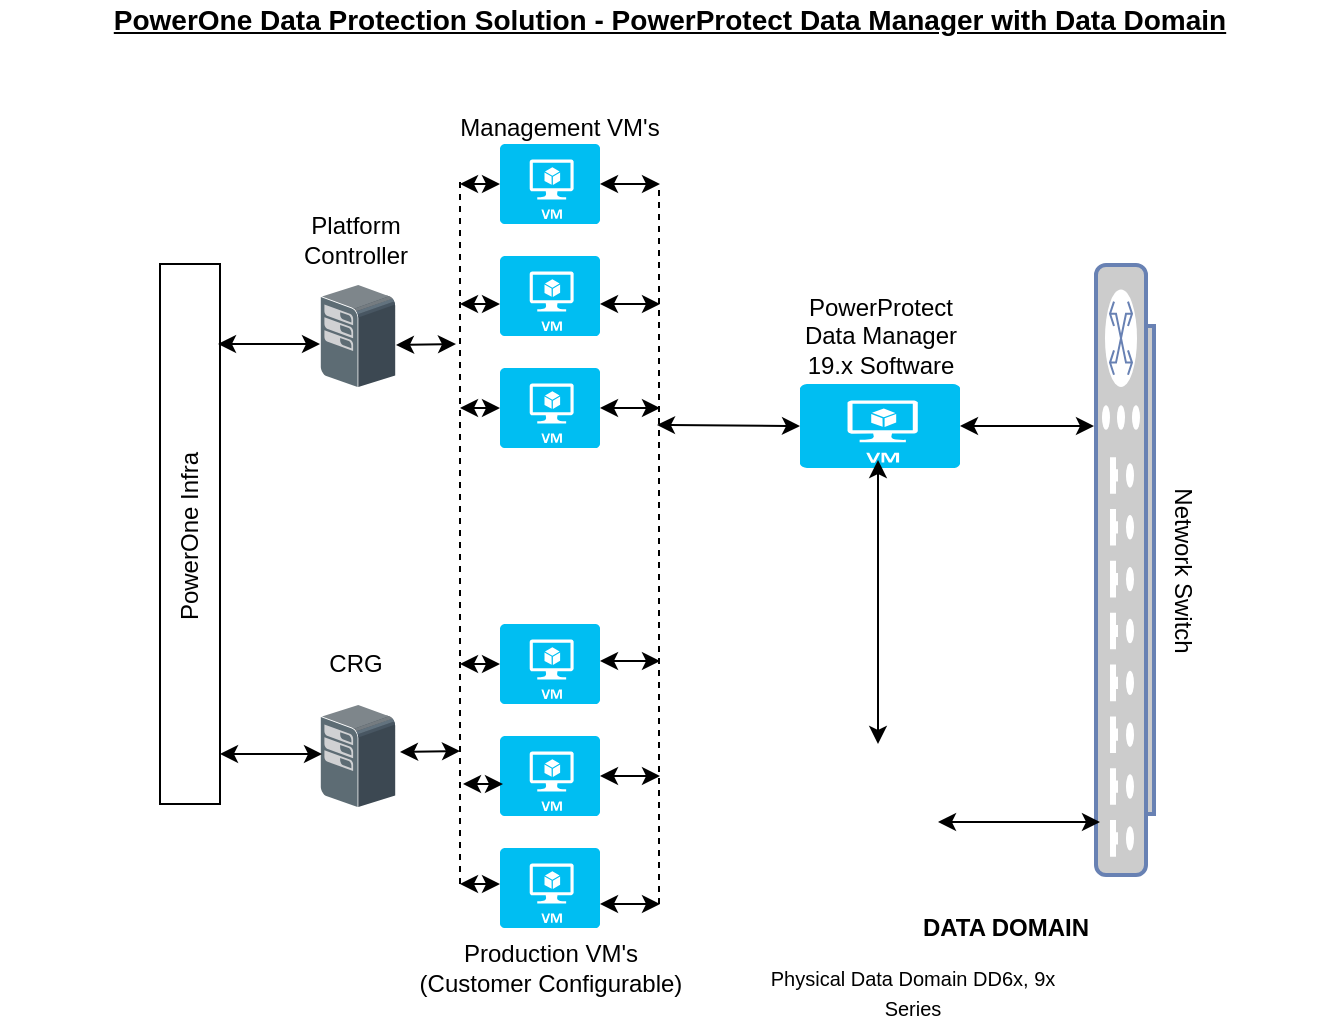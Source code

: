 <mxfile version="12.3.3" type="github" pages="1"><diagram id="-yFMah9nlYu9oXamQMR5" name="Page-1"><mxGraphModel dx="1186" dy="436" grid="1" gridSize="10" guides="1" tooltips="1" connect="1" arrows="1" fold="1" page="1" pageScale="1" pageWidth="850" pageHeight="1100" math="0" shadow="0"><root><mxCell id="0"/><mxCell id="1" parent="0"/><mxCell id="Fzht0V9IAgNViXjdgi31-3" value="" style="shadow=0;dashed=0;html=1;labelPosition=center;verticalLabelPosition=bottom;verticalAlign=top;align=center;outlineConnect=0;shape=mxgraph.veeam.3d.esx_esxi;" vertex="1" parent="1"><mxGeometry x="270" y="382" width="38" height="52" as="geometry"/></mxCell><mxCell id="ZT4xKeRxhwtV3itARGBF-40" value="" style="shape=image;html=1;verticalAlign=top;verticalLabelPosition=bottom;labelBackgroundColor=#ffffff;imageAspect=0;aspect=fixed;image=https://cdn2.iconfinder.com/data/icons/whcompare-isometric-web-hosting-servers/50/server-2-128.png" parent="1" vertex="1"><mxGeometry x="491" y="399" width="110" height="110" as="geometry"/></mxCell><mxCell id="srwLFo3CpR1ze2gh4oJ3-1" value="" style="verticalLabelPosition=bottom;verticalAlign=top;html=1;shape=mxgraph.basic.rect;fillColor2=none;strokeWidth=1;size=20;indent=5;rotation=90;" parent="1" vertex="1"><mxGeometry x="70" y="282" width="270" height="30" as="geometry"/></mxCell><mxCell id="srwLFo3CpR1ze2gh4oJ3-2" value="" style="shadow=0;dashed=0;html=1;labelPosition=center;verticalLabelPosition=bottom;verticalAlign=top;align=center;outlineConnect=0;shape=mxgraph.veeam.3d.esx_esxi;" parent="1" vertex="1"><mxGeometry x="270" y="172" width="38" height="52" as="geometry"/></mxCell><mxCell id="srwLFo3CpR1ze2gh4oJ3-3" value="" style="verticalLabelPosition=bottom;html=1;verticalAlign=top;align=center;strokeColor=none;fillColor=#00BEF2;shape=mxgraph.azure.virtual_machine;" parent="1" vertex="1"><mxGeometry x="360" y="102" width="50" height="40" as="geometry"/></mxCell><mxCell id="srwLFo3CpR1ze2gh4oJ3-4" value="" style="verticalLabelPosition=bottom;html=1;verticalAlign=top;align=center;strokeColor=none;fillColor=#00BEF2;shape=mxgraph.azure.virtual_machine;" parent="1" vertex="1"><mxGeometry x="360" y="214" width="50" height="40" as="geometry"/></mxCell><mxCell id="srwLFo3CpR1ze2gh4oJ3-5" value="Management VM's" style="text;html=1;strokeColor=none;fillColor=none;align=center;verticalAlign=middle;whiteSpace=wrap;rounded=0;rotation=0;" parent="1" vertex="1"><mxGeometry x="325" y="89" width="130" height="10" as="geometry"/></mxCell><mxCell id="srwLFo3CpR1ze2gh4oJ3-6" value="Platform Controller" style="text;html=1;strokeColor=none;fillColor=none;align=center;verticalAlign=middle;whiteSpace=wrap;rounded=0;" parent="1" vertex="1"><mxGeometry x="268" y="140" width="40" height="20" as="geometry"/></mxCell><mxCell id="srwLFo3CpR1ze2gh4oJ3-8" value="" style="verticalLabelPosition=bottom;html=1;verticalAlign=top;align=center;strokeColor=none;fillColor=#00BEF2;shape=mxgraph.azure.virtual_machine;" parent="1" vertex="1"><mxGeometry x="360" y="158" width="50" height="40" as="geometry"/></mxCell><mxCell id="srwLFo3CpR1ze2gh4oJ3-9" value="CRG" style="text;html=1;strokeColor=none;fillColor=none;align=center;verticalAlign=middle;whiteSpace=wrap;rounded=0;" parent="1" vertex="1"><mxGeometry x="268" y="352" width="40" height="20" as="geometry"/></mxCell><mxCell id="srwLFo3CpR1ze2gh4oJ3-10" value="" style="verticalLabelPosition=bottom;html=1;verticalAlign=top;align=center;strokeColor=none;fillColor=#00BEF2;shape=mxgraph.azure.virtual_machine;" parent="1" vertex="1"><mxGeometry x="360" y="342" width="50" height="40" as="geometry"/></mxCell><mxCell id="srwLFo3CpR1ze2gh4oJ3-11" value="" style="verticalLabelPosition=bottom;html=1;verticalAlign=top;align=center;strokeColor=none;fillColor=#00BEF2;shape=mxgraph.azure.virtual_machine;" parent="1" vertex="1"><mxGeometry x="360" y="454" width="50" height="40" as="geometry"/></mxCell><mxCell id="srwLFo3CpR1ze2gh4oJ3-12" value="Production VM's (Customer Configurable)" style="text;html=1;strokeColor=none;fillColor=none;align=center;verticalAlign=middle;whiteSpace=wrap;rounded=0;rotation=0;" parent="1" vertex="1"><mxGeometry x="311.5" y="502" width="147" height="24" as="geometry"/></mxCell><mxCell id="srwLFo3CpR1ze2gh4oJ3-13" value="" style="verticalLabelPosition=bottom;html=1;verticalAlign=top;align=center;strokeColor=none;fillColor=#00BEF2;shape=mxgraph.azure.virtual_machine;" parent="1" vertex="1"><mxGeometry x="360" y="398" width="50" height="40" as="geometry"/></mxCell><mxCell id="srwLFo3CpR1ze2gh4oJ3-14" value="PowerOne Infra" style="text;html=1;strokeColor=none;fillColor=none;align=center;verticalAlign=middle;whiteSpace=wrap;rounded=0;rotation=-90;" parent="1" vertex="1"><mxGeometry x="72" y="283" width="266" height="30" as="geometry"/></mxCell><mxCell id="srwLFo3CpR1ze2gh4oJ3-15" value="" style="endArrow=classic;startArrow=classic;html=1;" parent="1" edge="1"><mxGeometry width="50" height="50" relative="1" as="geometry"><mxPoint x="219" y="202" as="sourcePoint"/><mxPoint x="270" y="202" as="targetPoint"/></mxGeometry></mxCell><mxCell id="srwLFo3CpR1ze2gh4oJ3-16" value="" style="endArrow=classic;startArrow=classic;html=1;" parent="1" edge="1"><mxGeometry width="50" height="50" relative="1" as="geometry"><mxPoint x="220" y="407" as="sourcePoint"/><mxPoint x="271.0" y="407" as="targetPoint"/></mxGeometry></mxCell><mxCell id="srwLFo3CpR1ze2gh4oJ3-17" value="" style="endArrow=none;dashed=1;html=1;" parent="1" edge="1"><mxGeometry width="50" height="50" relative="1" as="geometry"><mxPoint x="340" y="472" as="sourcePoint"/><mxPoint x="340.0" y="121" as="targetPoint"/></mxGeometry></mxCell><mxCell id="srwLFo3CpR1ze2gh4oJ3-18" value="" style="endArrow=classic;startArrow=classic;html=1;" parent="1" edge="1"><mxGeometry width="50" height="50" relative="1" as="geometry"><mxPoint x="340.0" y="472" as="sourcePoint"/><mxPoint x="360.0" y="472" as="targetPoint"/></mxGeometry></mxCell><mxCell id="srwLFo3CpR1ze2gh4oJ3-19" value="" style="endArrow=classic;startArrow=classic;html=1;" parent="1" edge="1"><mxGeometry width="50" height="50" relative="1" as="geometry"><mxPoint x="341.5" y="422" as="sourcePoint"/><mxPoint x="361.5" y="422" as="targetPoint"/></mxGeometry></mxCell><mxCell id="srwLFo3CpR1ze2gh4oJ3-20" value="" style="endArrow=classic;startArrow=classic;html=1;" parent="1" edge="1"><mxGeometry width="50" height="50" relative="1" as="geometry"><mxPoint x="340.0" y="362" as="sourcePoint"/><mxPoint x="360.0" y="362" as="targetPoint"/></mxGeometry></mxCell><mxCell id="srwLFo3CpR1ze2gh4oJ3-21" value="" style="endArrow=classic;startArrow=classic;html=1;" parent="1" edge="1"><mxGeometry width="50" height="50" relative="1" as="geometry"><mxPoint x="340.0" y="234" as="sourcePoint"/><mxPoint x="360.0" y="234" as="targetPoint"/></mxGeometry></mxCell><mxCell id="srwLFo3CpR1ze2gh4oJ3-22" value="" style="endArrow=classic;startArrow=classic;html=1;" parent="1" edge="1"><mxGeometry width="50" height="50" relative="1" as="geometry"><mxPoint x="340.0" y="182" as="sourcePoint"/><mxPoint x="360.0" y="182" as="targetPoint"/></mxGeometry></mxCell><mxCell id="srwLFo3CpR1ze2gh4oJ3-23" value="" style="endArrow=classic;startArrow=classic;html=1;" parent="1" edge="1"><mxGeometry width="50" height="50" relative="1" as="geometry"><mxPoint x="340.0" y="122" as="sourcePoint"/><mxPoint x="360.0" y="122" as="targetPoint"/></mxGeometry></mxCell><mxCell id="srwLFo3CpR1ze2gh4oJ3-24" value="" style="endArrow=classic;startArrow=classic;html=1;" parent="1" edge="1"><mxGeometry width="50" height="50" relative="1" as="geometry"><mxPoint x="310" y="406.0" as="sourcePoint"/><mxPoint x="340.0" y="405.5" as="targetPoint"/></mxGeometry></mxCell><mxCell id="srwLFo3CpR1ze2gh4oJ3-25" value="" style="endArrow=classic;startArrow=classic;html=1;" parent="1" edge="1"><mxGeometry width="50" height="50" relative="1" as="geometry"><mxPoint x="308" y="202.5" as="sourcePoint"/><mxPoint x="338" y="202" as="targetPoint"/></mxGeometry></mxCell><mxCell id="srwLFo3CpR1ze2gh4oJ3-29" value="" style="verticalLabelPosition=bottom;html=1;verticalAlign=top;align=center;strokeColor=none;fillColor=#00BEF2;shape=mxgraph.azure.virtual_machine;" parent="1" vertex="1"><mxGeometry x="510" y="222" width="80" height="42" as="geometry"/></mxCell><mxCell id="srwLFo3CpR1ze2gh4oJ3-31" value="" style="fontColor=#0066CC;verticalAlign=top;verticalLabelPosition=bottom;labelPosition=center;align=center;html=1;outlineConnect=0;fillColor=#CCCCCC;strokeColor=#6881B3;gradientColor=none;gradientDirection=north;strokeWidth=2;shape=mxgraph.networks.switch;rotation=-90;" parent="1" vertex="1"><mxGeometry x="520" y="300.5" width="305" height="29" as="geometry"/></mxCell><mxCell id="srwLFo3CpR1ze2gh4oJ3-33" value="Network Switch" style="text;html=1;strokeColor=none;fillColor=none;align=center;verticalAlign=middle;whiteSpace=wrap;rounded=0;rotation=90;" parent="1" vertex="1"><mxGeometry x="579" y="305.5" width="246" height="20" as="geometry"/></mxCell><mxCell id="srwLFo3CpR1ze2gh4oJ3-35" value="" style="endArrow=classic;startArrow=classic;html=1;entryX=1;entryY=0.5;entryDx=0;entryDy=0;entryPerimeter=0;" parent="1" target="srwLFo3CpR1ze2gh4oJ3-29" edge="1"><mxGeometry width="50" height="50" relative="1" as="geometry"><mxPoint x="657" y="243" as="sourcePoint"/><mxPoint x="621.4" y="244.08" as="targetPoint"/></mxGeometry></mxCell><mxCell id="srwLFo3CpR1ze2gh4oJ3-37" value="PowerProtect Data Manager 19.x Software" style="text;html=1;strokeColor=none;fillColor=none;align=center;verticalAlign=middle;whiteSpace=wrap;rounded=0;" parent="1" vertex="1"><mxGeometry x="502.5" y="188" width="95" height="20" as="geometry"/></mxCell><mxCell id="srwLFo3CpR1ze2gh4oJ3-39" value="&lt;font style=&quot;font-size: 14px&quot;&gt;&lt;u&gt;&lt;b&gt;PowerOne Data Protection Solution - PowerProtect Data Manager with Data Domain&lt;/b&gt;&lt;/u&gt;&lt;/font&gt;" style="text;html=1;strokeColor=none;fillColor=none;align=center;verticalAlign=middle;whiteSpace=wrap;rounded=0;" parent="1" vertex="1"><mxGeometry x="110" y="30" width="670" height="20" as="geometry"/></mxCell><mxCell id="srwLFo3CpR1ze2gh4oJ3-42" value="" style="endArrow=none;dashed=1;html=1;" parent="1" edge="1"><mxGeometry width="50" height="50" relative="1" as="geometry"><mxPoint x="439.5" y="482" as="sourcePoint"/><mxPoint x="439.5" y="122" as="targetPoint"/></mxGeometry></mxCell><mxCell id="srwLFo3CpR1ze2gh4oJ3-43" value="" style="endArrow=classic;startArrow=classic;html=1;entryX=0;entryY=0.5;entryDx=0;entryDy=0;entryPerimeter=0;" parent="1" target="srwLFo3CpR1ze2gh4oJ3-29" edge="1"><mxGeometry width="50" height="50" relative="1" as="geometry"><mxPoint x="438.5" y="242.5" as="sourcePoint"/><mxPoint x="478.5" y="242.5" as="targetPoint"/></mxGeometry></mxCell><mxCell id="srwLFo3CpR1ze2gh4oJ3-44" value="" style="endArrow=classic;startArrow=classic;html=1;exitX=1;exitY=0.5;exitDx=0;exitDy=0;exitPerimeter=0;" parent="1" source="srwLFo3CpR1ze2gh4oJ3-3" edge="1"><mxGeometry width="50" height="50" relative="1" as="geometry"><mxPoint x="415" y="122" as="sourcePoint"/><mxPoint x="440" y="122" as="targetPoint"/></mxGeometry></mxCell><mxCell id="srwLFo3CpR1ze2gh4oJ3-45" value="" style="endArrow=classic;startArrow=classic;html=1;exitX=1;exitY=0.5;exitDx=0;exitDy=0;exitPerimeter=0;" parent="1" edge="1"><mxGeometry width="50" height="50" relative="1" as="geometry"><mxPoint x="410" y="182" as="sourcePoint"/><mxPoint x="440" y="182" as="targetPoint"/></mxGeometry></mxCell><mxCell id="srwLFo3CpR1ze2gh4oJ3-46" value="" style="endArrow=classic;startArrow=classic;html=1;exitX=1;exitY=0.5;exitDx=0;exitDy=0;exitPerimeter=0;" parent="1" edge="1"><mxGeometry width="50" height="50" relative="1" as="geometry"><mxPoint x="410" y="234" as="sourcePoint"/><mxPoint x="440" y="234" as="targetPoint"/></mxGeometry></mxCell><mxCell id="srwLFo3CpR1ze2gh4oJ3-47" value="" style="endArrow=classic;startArrow=classic;html=1;exitX=1;exitY=0.5;exitDx=0;exitDy=0;exitPerimeter=0;" parent="1" edge="1"><mxGeometry width="50" height="50" relative="1" as="geometry"><mxPoint x="410" y="360.5" as="sourcePoint"/><mxPoint x="440" y="360.5" as="targetPoint"/></mxGeometry></mxCell><mxCell id="srwLFo3CpR1ze2gh4oJ3-48" value="" style="endArrow=classic;startArrow=classic;html=1;exitX=1;exitY=0.5;exitDx=0;exitDy=0;exitPerimeter=0;" parent="1" edge="1"><mxGeometry width="50" height="50" relative="1" as="geometry"><mxPoint x="410" y="418" as="sourcePoint"/><mxPoint x="440" y="418" as="targetPoint"/></mxGeometry></mxCell><mxCell id="srwLFo3CpR1ze2gh4oJ3-49" value="" style="endArrow=classic;startArrow=classic;html=1;exitX=1;exitY=0.5;exitDx=0;exitDy=0;exitPerimeter=0;" parent="1" edge="1"><mxGeometry width="50" height="50" relative="1" as="geometry"><mxPoint x="410" y="482" as="sourcePoint"/><mxPoint x="440" y="482" as="targetPoint"/></mxGeometry></mxCell><mxCell id="srwLFo3CpR1ze2gh4oJ3-58" value="" style="endArrow=classic;startArrow=classic;html=1;" parent="1" edge="1"><mxGeometry width="50" height="50" relative="1" as="geometry"><mxPoint x="549" y="260" as="sourcePoint"/><mxPoint x="549" y="402" as="targetPoint"/></mxGeometry></mxCell><mxCell id="srwLFo3CpR1ze2gh4oJ3-63" value="&lt;font style=&quot;font-size: 12px&quot;&gt;&lt;b&gt;DATA DOMAIN&lt;/b&gt;&lt;/font&gt;" style="text;html=1;strokeColor=none;fillColor=none;align=center;verticalAlign=middle;whiteSpace=wrap;rounded=0;rotation=0;" parent="1" vertex="1"><mxGeometry x="566.5" y="474" width="92" height="40" as="geometry"/></mxCell><mxCell id="ZT4xKeRxhwtV3itARGBF-41" value="&lt;span style=&quot;font-size: 10px&quot;&gt;Physical Data Domain DD6x, 9x Series&lt;/span&gt;" style="text;html=1;strokeColor=none;fillColor=none;align=center;verticalAlign=middle;whiteSpace=wrap;rounded=0;rotation=0;" parent="1" vertex="1"><mxGeometry x="493" y="514" width="147" height="24" as="geometry"/></mxCell><mxCell id="ZT4xKeRxhwtV3itARGBF-43" value="" style="endArrow=classic;startArrow=classic;html=1;" parent="1" edge="1"><mxGeometry width="50" height="50" relative="1" as="geometry"><mxPoint x="579" y="441" as="sourcePoint"/><mxPoint x="660" y="441" as="targetPoint"/></mxGeometry></mxCell></root></mxGraphModel></diagram></mxfile>